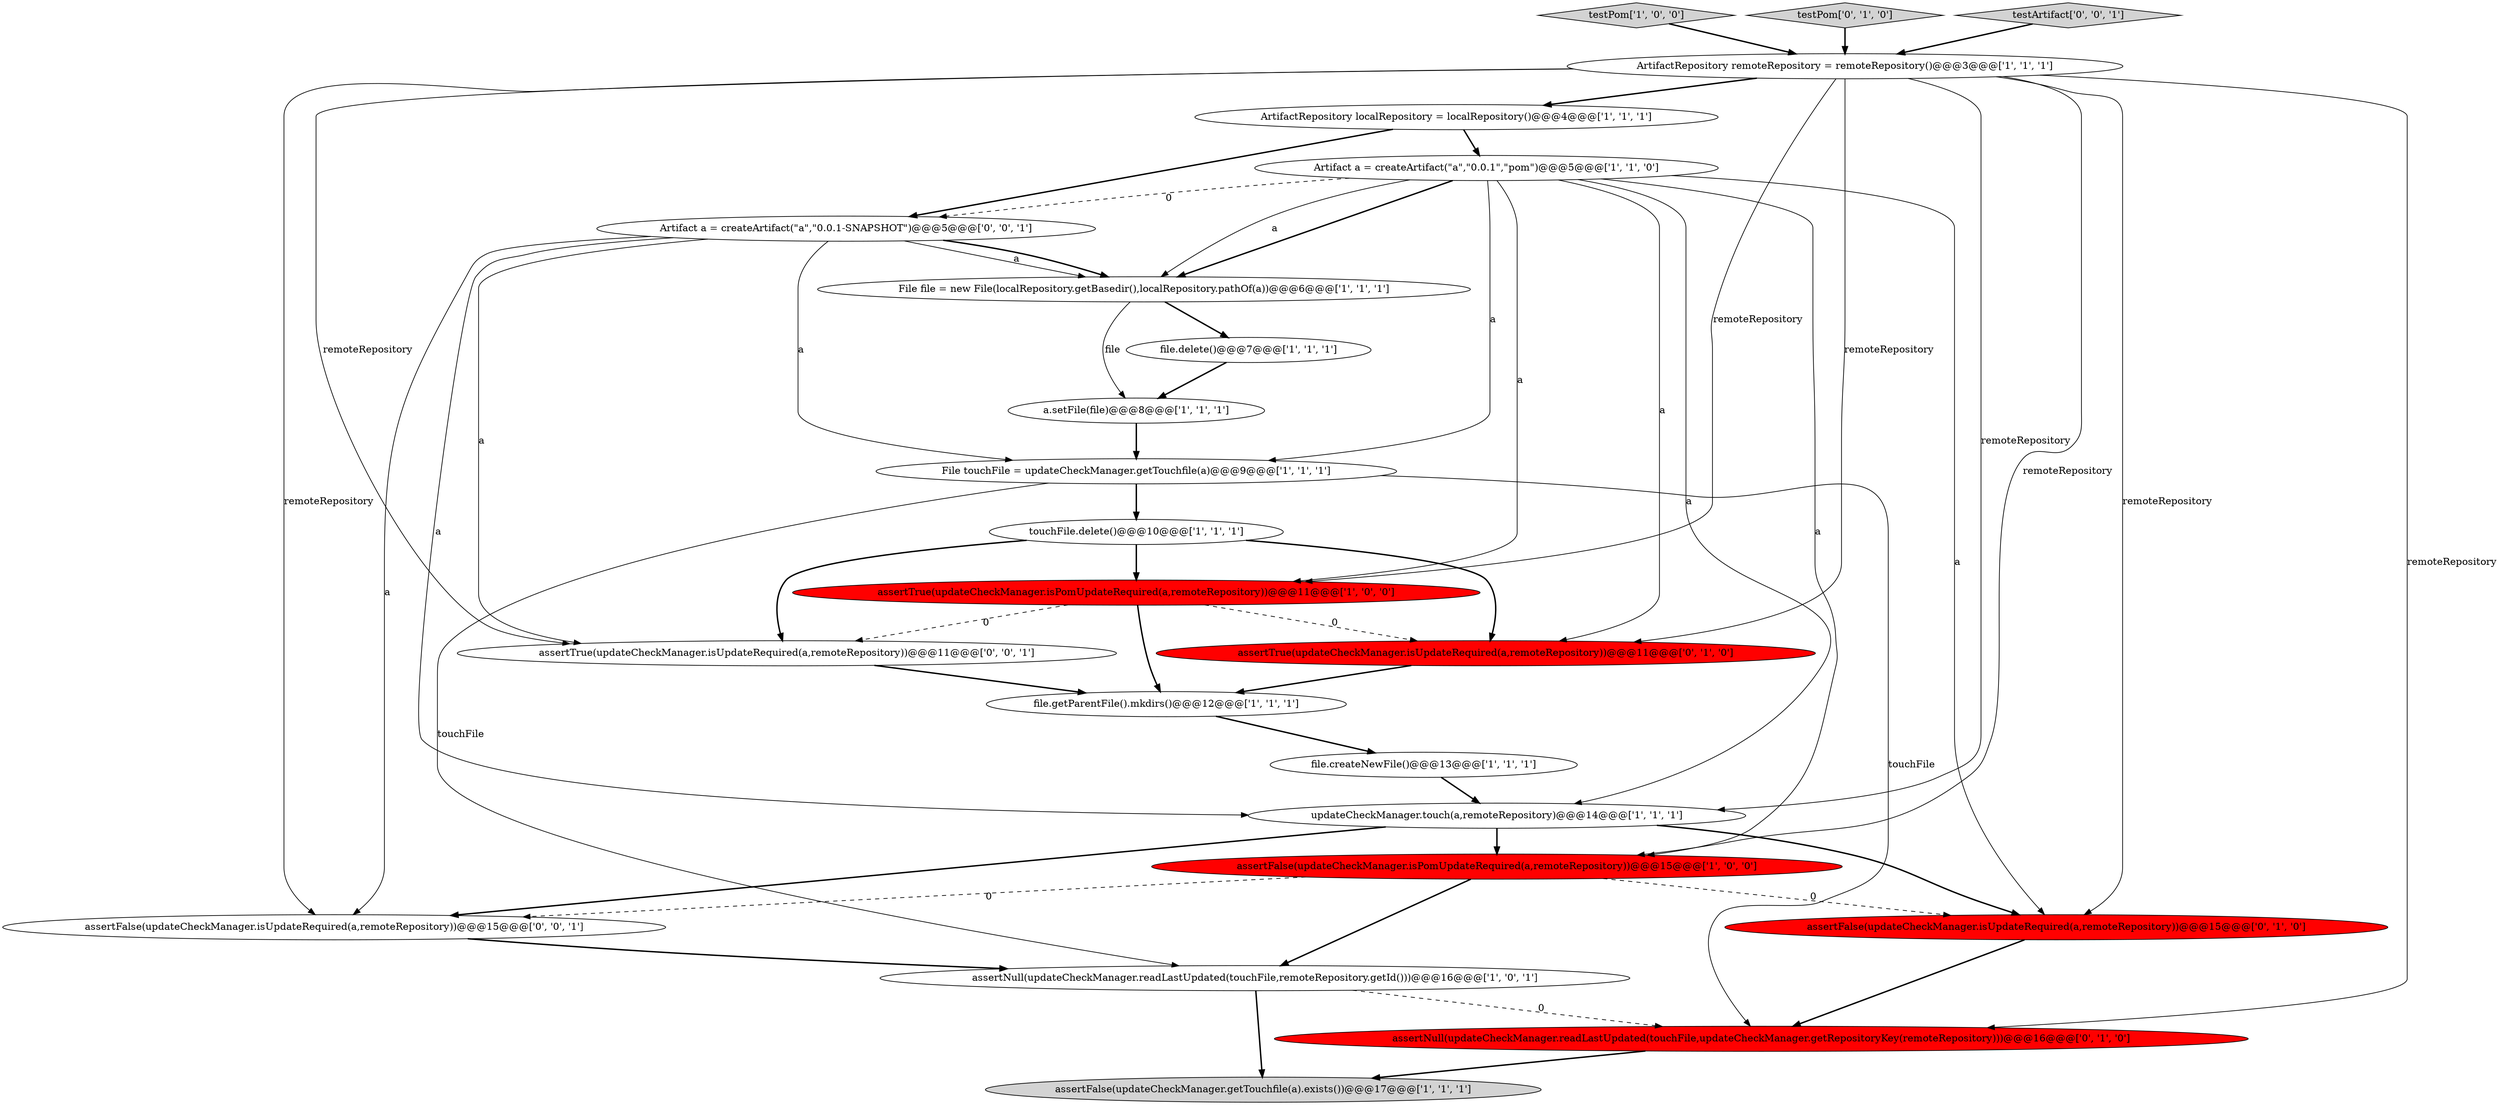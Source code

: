 digraph {
5 [style = filled, label = "File file = new File(localRepository.getBasedir(),localRepository.pathOf(a))@@@6@@@['1', '1', '1']", fillcolor = white, shape = ellipse image = "AAA0AAABBB1BBB"];
11 [style = filled, label = "file.createNewFile()@@@13@@@['1', '1', '1']", fillcolor = white, shape = ellipse image = "AAA0AAABBB1BBB"];
15 [style = filled, label = "file.delete()@@@7@@@['1', '1', '1']", fillcolor = white, shape = ellipse image = "AAA0AAABBB1BBB"];
7 [style = filled, label = "updateCheckManager.touch(a,remoteRepository)@@@14@@@['1', '1', '1']", fillcolor = white, shape = ellipse image = "AAA0AAABBB1BBB"];
18 [style = filled, label = "assertFalse(updateCheckManager.isUpdateRequired(a,remoteRepository))@@@15@@@['0', '1', '0']", fillcolor = red, shape = ellipse image = "AAA1AAABBB2BBB"];
1 [style = filled, label = "assertNull(updateCheckManager.readLastUpdated(touchFile,remoteRepository.getId()))@@@16@@@['1', '0', '1']", fillcolor = white, shape = ellipse image = "AAA0AAABBB1BBB"];
12 [style = filled, label = "a.setFile(file)@@@8@@@['1', '1', '1']", fillcolor = white, shape = ellipse image = "AAA0AAABBB1BBB"];
17 [style = filled, label = "assertTrue(updateCheckManager.isUpdateRequired(a,remoteRepository))@@@11@@@['0', '1', '0']", fillcolor = red, shape = ellipse image = "AAA1AAABBB2BBB"];
6 [style = filled, label = "testPom['1', '0', '0']", fillcolor = lightgray, shape = diamond image = "AAA0AAABBB1BBB"];
22 [style = filled, label = "assertTrue(updateCheckManager.isUpdateRequired(a,remoteRepository))@@@11@@@['0', '0', '1']", fillcolor = white, shape = ellipse image = "AAA0AAABBB3BBB"];
3 [style = filled, label = "assertFalse(updateCheckManager.isPomUpdateRequired(a,remoteRepository))@@@15@@@['1', '0', '0']", fillcolor = red, shape = ellipse image = "AAA1AAABBB1BBB"];
16 [style = filled, label = "testPom['0', '1', '0']", fillcolor = lightgray, shape = diamond image = "AAA0AAABBB2BBB"];
14 [style = filled, label = "File touchFile = updateCheckManager.getTouchfile(a)@@@9@@@['1', '1', '1']", fillcolor = white, shape = ellipse image = "AAA0AAABBB1BBB"];
10 [style = filled, label = "Artifact a = createArtifact(\"a\",\"0.0.1\",\"pom\")@@@5@@@['1', '1', '0']", fillcolor = white, shape = ellipse image = "AAA0AAABBB1BBB"];
21 [style = filled, label = "Artifact a = createArtifact(\"a\",\"0.0.1-SNAPSHOT\")@@@5@@@['0', '0', '1']", fillcolor = white, shape = ellipse image = "AAA0AAABBB3BBB"];
8 [style = filled, label = "file.getParentFile().mkdirs()@@@12@@@['1', '1', '1']", fillcolor = white, shape = ellipse image = "AAA0AAABBB1BBB"];
4 [style = filled, label = "assertFalse(updateCheckManager.getTouchfile(a).exists())@@@17@@@['1', '1', '1']", fillcolor = lightgray, shape = ellipse image = "AAA0AAABBB1BBB"];
19 [style = filled, label = "assertNull(updateCheckManager.readLastUpdated(touchFile,updateCheckManager.getRepositoryKey(remoteRepository)))@@@16@@@['0', '1', '0']", fillcolor = red, shape = ellipse image = "AAA1AAABBB2BBB"];
20 [style = filled, label = "testArtifact['0', '0', '1']", fillcolor = lightgray, shape = diamond image = "AAA0AAABBB3BBB"];
23 [style = filled, label = "assertFalse(updateCheckManager.isUpdateRequired(a,remoteRepository))@@@15@@@['0', '0', '1']", fillcolor = white, shape = ellipse image = "AAA0AAABBB3BBB"];
0 [style = filled, label = "ArtifactRepository localRepository = localRepository()@@@4@@@['1', '1', '1']", fillcolor = white, shape = ellipse image = "AAA0AAABBB1BBB"];
9 [style = filled, label = "ArtifactRepository remoteRepository = remoteRepository()@@@3@@@['1', '1', '1']", fillcolor = white, shape = ellipse image = "AAA0AAABBB1BBB"];
13 [style = filled, label = "assertTrue(updateCheckManager.isPomUpdateRequired(a,remoteRepository))@@@11@@@['1', '0', '0']", fillcolor = red, shape = ellipse image = "AAA1AAABBB1BBB"];
2 [style = filled, label = "touchFile.delete()@@@10@@@['1', '1', '1']", fillcolor = white, shape = ellipse image = "AAA0AAABBB1BBB"];
2->17 [style = bold, label=""];
17->8 [style = bold, label=""];
21->14 [style = solid, label="a"];
1->4 [style = bold, label=""];
10->21 [style = dashed, label="0"];
9->0 [style = bold, label=""];
9->7 [style = solid, label="remoteRepository"];
3->1 [style = bold, label=""];
21->7 [style = solid, label="a"];
20->9 [style = bold, label=""];
21->22 [style = solid, label="a"];
9->22 [style = solid, label="remoteRepository"];
3->18 [style = dashed, label="0"];
1->19 [style = dashed, label="0"];
5->12 [style = solid, label="file"];
18->19 [style = bold, label=""];
21->5 [style = solid, label="a"];
5->15 [style = bold, label=""];
13->17 [style = dashed, label="0"];
0->21 [style = bold, label=""];
14->1 [style = solid, label="touchFile"];
10->14 [style = solid, label="a"];
9->17 [style = solid, label="remoteRepository"];
7->3 [style = bold, label=""];
2->13 [style = bold, label=""];
22->8 [style = bold, label=""];
21->23 [style = solid, label="a"];
3->23 [style = dashed, label="0"];
21->5 [style = bold, label=""];
0->10 [style = bold, label=""];
9->3 [style = solid, label="remoteRepository"];
10->5 [style = bold, label=""];
9->13 [style = solid, label="remoteRepository"];
10->3 [style = solid, label="a"];
7->23 [style = bold, label=""];
14->19 [style = solid, label="touchFile"];
12->14 [style = bold, label=""];
10->13 [style = solid, label="a"];
10->5 [style = solid, label="a"];
7->18 [style = bold, label=""];
23->1 [style = bold, label=""];
9->18 [style = solid, label="remoteRepository"];
15->12 [style = bold, label=""];
14->2 [style = bold, label=""];
19->4 [style = bold, label=""];
10->17 [style = solid, label="a"];
9->23 [style = solid, label="remoteRepository"];
13->8 [style = bold, label=""];
6->9 [style = bold, label=""];
2->22 [style = bold, label=""];
8->11 [style = bold, label=""];
13->22 [style = dashed, label="0"];
10->7 [style = solid, label="a"];
9->19 [style = solid, label="remoteRepository"];
16->9 [style = bold, label=""];
11->7 [style = bold, label=""];
10->18 [style = solid, label="a"];
}
